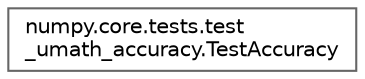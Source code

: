 digraph "Graphical Class Hierarchy"
{
 // LATEX_PDF_SIZE
  bgcolor="transparent";
  edge [fontname=Helvetica,fontsize=10,labelfontname=Helvetica,labelfontsize=10];
  node [fontname=Helvetica,fontsize=10,shape=box,height=0.2,width=0.4];
  rankdir="LR";
  Node0 [id="Node000000",label="numpy.core.tests.test\l_umath_accuracy.TestAccuracy",height=0.2,width=0.4,color="grey40", fillcolor="white", style="filled",URL="$d8/dc6/classnumpy_1_1core_1_1tests_1_1test__umath__accuracy_1_1TestAccuracy.html",tooltip=" "];
}
